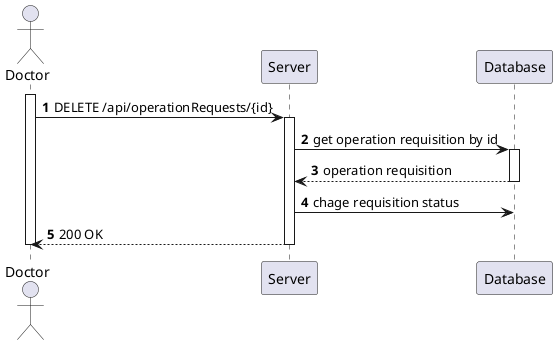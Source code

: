 @startuml process-view
autonumber

actor "Doctor" as Doctor
participant "Server" as Server
participant "Database" as Database

activate Doctor
    Doctor -> Server : DELETE /api/operationRequests/{id}
    activate Server
        Server -> Database : get operation requisition by id
        activate Database
            Database --> Server : operation requisition
        deactivate Database
        Server -> Database : chage requisition status
        Server --> Doctor : 200 OK
    deactivate Server
deactivate Doctor